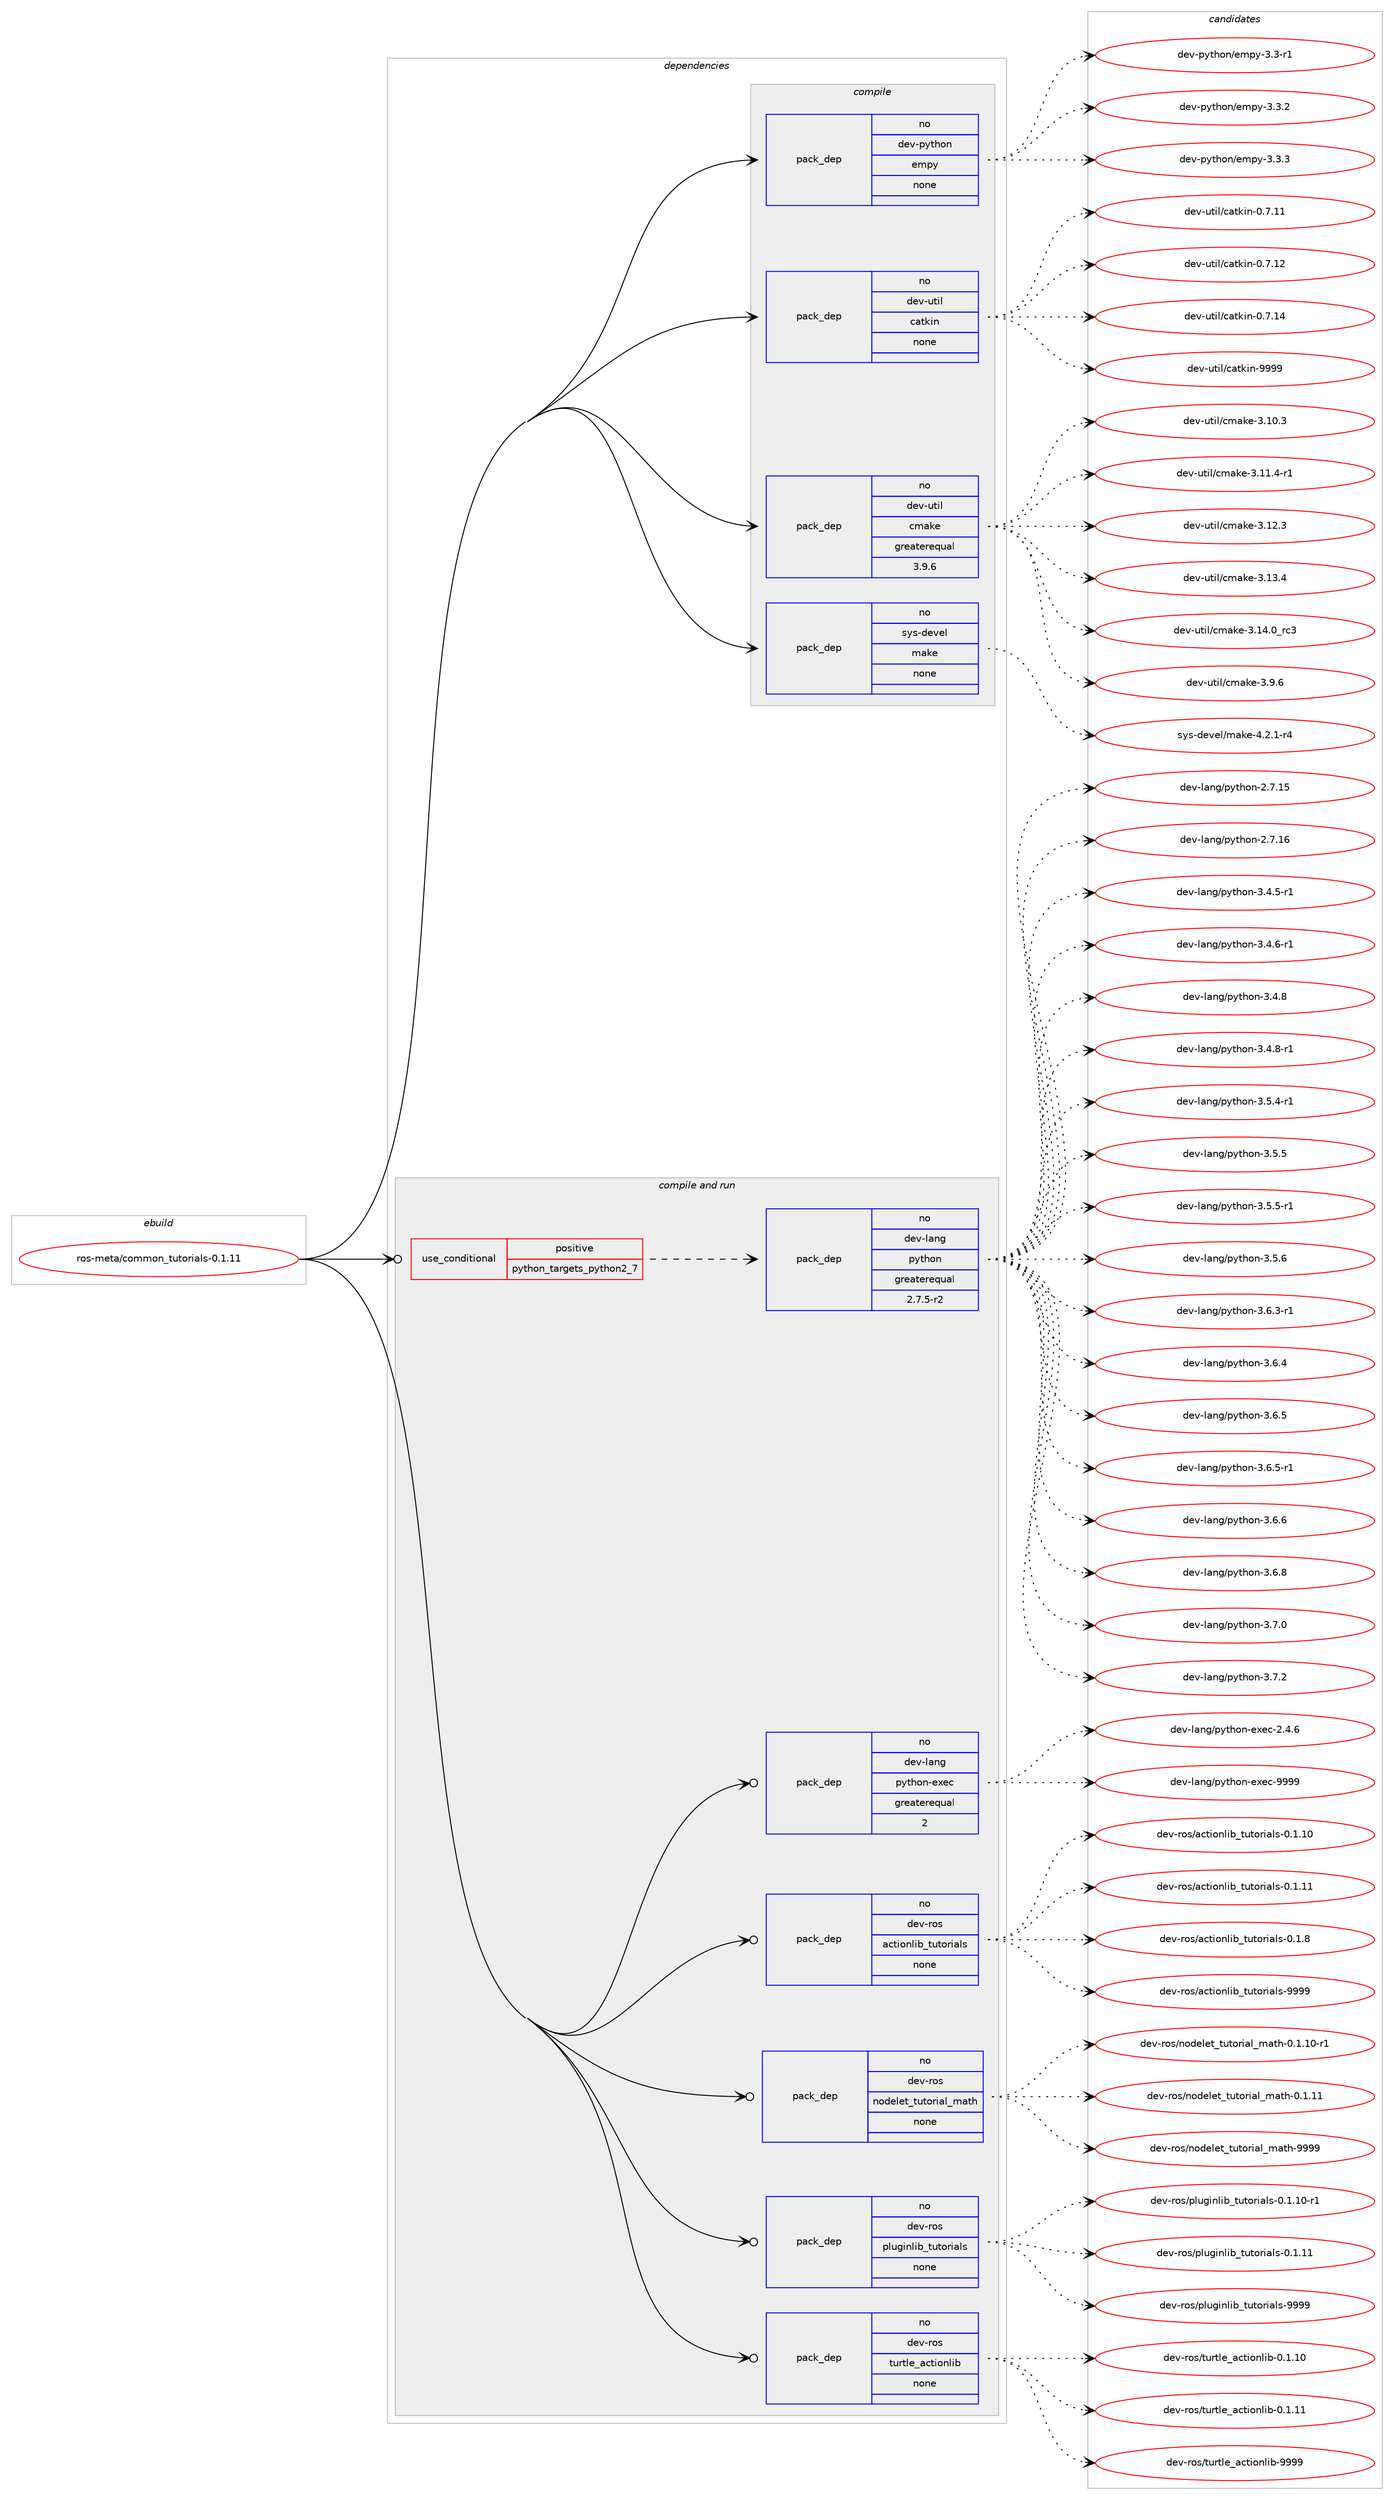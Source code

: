 digraph prolog {

# *************
# Graph options
# *************

newrank=true;
concentrate=true;
compound=true;
graph [rankdir=LR,fontname=Helvetica,fontsize=10,ranksep=1.5];#, ranksep=2.5, nodesep=0.2];
edge  [arrowhead=vee];
node  [fontname=Helvetica,fontsize=10];

# **********
# The ebuild
# **********

subgraph cluster_leftcol {
color=gray;
rank=same;
label=<<i>ebuild</i>>;
id [label="ros-meta/common_tutorials-0.1.11", color=red, width=4, href="../ros-meta/common_tutorials-0.1.11.svg"];
}

# ****************
# The dependencies
# ****************

subgraph cluster_midcol {
color=gray;
label=<<i>dependencies</i>>;
subgraph cluster_compile {
fillcolor="#eeeeee";
style=filled;
label=<<i>compile</i>>;
subgraph pack1203078 {
dependency1682279 [label=<<TABLE BORDER="0" CELLBORDER="1" CELLSPACING="0" CELLPADDING="4" WIDTH="220"><TR><TD ROWSPAN="6" CELLPADDING="30">pack_dep</TD></TR><TR><TD WIDTH="110">no</TD></TR><TR><TD>dev-python</TD></TR><TR><TD>empy</TD></TR><TR><TD>none</TD></TR><TR><TD></TD></TR></TABLE>>, shape=none, color=blue];
}
id:e -> dependency1682279:w [weight=20,style="solid",arrowhead="vee"];
subgraph pack1203079 {
dependency1682280 [label=<<TABLE BORDER="0" CELLBORDER="1" CELLSPACING="0" CELLPADDING="4" WIDTH="220"><TR><TD ROWSPAN="6" CELLPADDING="30">pack_dep</TD></TR><TR><TD WIDTH="110">no</TD></TR><TR><TD>dev-util</TD></TR><TR><TD>catkin</TD></TR><TR><TD>none</TD></TR><TR><TD></TD></TR></TABLE>>, shape=none, color=blue];
}
id:e -> dependency1682280:w [weight=20,style="solid",arrowhead="vee"];
subgraph pack1203080 {
dependency1682281 [label=<<TABLE BORDER="0" CELLBORDER="1" CELLSPACING="0" CELLPADDING="4" WIDTH="220"><TR><TD ROWSPAN="6" CELLPADDING="30">pack_dep</TD></TR><TR><TD WIDTH="110">no</TD></TR><TR><TD>dev-util</TD></TR><TR><TD>cmake</TD></TR><TR><TD>greaterequal</TD></TR><TR><TD>3.9.6</TD></TR></TABLE>>, shape=none, color=blue];
}
id:e -> dependency1682281:w [weight=20,style="solid",arrowhead="vee"];
subgraph pack1203081 {
dependency1682282 [label=<<TABLE BORDER="0" CELLBORDER="1" CELLSPACING="0" CELLPADDING="4" WIDTH="220"><TR><TD ROWSPAN="6" CELLPADDING="30">pack_dep</TD></TR><TR><TD WIDTH="110">no</TD></TR><TR><TD>sys-devel</TD></TR><TR><TD>make</TD></TR><TR><TD>none</TD></TR><TR><TD></TD></TR></TABLE>>, shape=none, color=blue];
}
id:e -> dependency1682282:w [weight=20,style="solid",arrowhead="vee"];
}
subgraph cluster_compileandrun {
fillcolor="#eeeeee";
style=filled;
label=<<i>compile and run</i>>;
subgraph cond451672 {
dependency1682283 [label=<<TABLE BORDER="0" CELLBORDER="1" CELLSPACING="0" CELLPADDING="4"><TR><TD ROWSPAN="3" CELLPADDING="10">use_conditional</TD></TR><TR><TD>positive</TD></TR><TR><TD>python_targets_python2_7</TD></TR></TABLE>>, shape=none, color=red];
subgraph pack1203082 {
dependency1682284 [label=<<TABLE BORDER="0" CELLBORDER="1" CELLSPACING="0" CELLPADDING="4" WIDTH="220"><TR><TD ROWSPAN="6" CELLPADDING="30">pack_dep</TD></TR><TR><TD WIDTH="110">no</TD></TR><TR><TD>dev-lang</TD></TR><TR><TD>python</TD></TR><TR><TD>greaterequal</TD></TR><TR><TD>2.7.5-r2</TD></TR></TABLE>>, shape=none, color=blue];
}
dependency1682283:e -> dependency1682284:w [weight=20,style="dashed",arrowhead="vee"];
}
id:e -> dependency1682283:w [weight=20,style="solid",arrowhead="odotvee"];
subgraph pack1203083 {
dependency1682285 [label=<<TABLE BORDER="0" CELLBORDER="1" CELLSPACING="0" CELLPADDING="4" WIDTH="220"><TR><TD ROWSPAN="6" CELLPADDING="30">pack_dep</TD></TR><TR><TD WIDTH="110">no</TD></TR><TR><TD>dev-lang</TD></TR><TR><TD>python-exec</TD></TR><TR><TD>greaterequal</TD></TR><TR><TD>2</TD></TR></TABLE>>, shape=none, color=blue];
}
id:e -> dependency1682285:w [weight=20,style="solid",arrowhead="odotvee"];
subgraph pack1203084 {
dependency1682286 [label=<<TABLE BORDER="0" CELLBORDER="1" CELLSPACING="0" CELLPADDING="4" WIDTH="220"><TR><TD ROWSPAN="6" CELLPADDING="30">pack_dep</TD></TR><TR><TD WIDTH="110">no</TD></TR><TR><TD>dev-ros</TD></TR><TR><TD>actionlib_tutorials</TD></TR><TR><TD>none</TD></TR><TR><TD></TD></TR></TABLE>>, shape=none, color=blue];
}
id:e -> dependency1682286:w [weight=20,style="solid",arrowhead="odotvee"];
subgraph pack1203085 {
dependency1682287 [label=<<TABLE BORDER="0" CELLBORDER="1" CELLSPACING="0" CELLPADDING="4" WIDTH="220"><TR><TD ROWSPAN="6" CELLPADDING="30">pack_dep</TD></TR><TR><TD WIDTH="110">no</TD></TR><TR><TD>dev-ros</TD></TR><TR><TD>nodelet_tutorial_math</TD></TR><TR><TD>none</TD></TR><TR><TD></TD></TR></TABLE>>, shape=none, color=blue];
}
id:e -> dependency1682287:w [weight=20,style="solid",arrowhead="odotvee"];
subgraph pack1203086 {
dependency1682288 [label=<<TABLE BORDER="0" CELLBORDER="1" CELLSPACING="0" CELLPADDING="4" WIDTH="220"><TR><TD ROWSPAN="6" CELLPADDING="30">pack_dep</TD></TR><TR><TD WIDTH="110">no</TD></TR><TR><TD>dev-ros</TD></TR><TR><TD>pluginlib_tutorials</TD></TR><TR><TD>none</TD></TR><TR><TD></TD></TR></TABLE>>, shape=none, color=blue];
}
id:e -> dependency1682288:w [weight=20,style="solid",arrowhead="odotvee"];
subgraph pack1203087 {
dependency1682289 [label=<<TABLE BORDER="0" CELLBORDER="1" CELLSPACING="0" CELLPADDING="4" WIDTH="220"><TR><TD ROWSPAN="6" CELLPADDING="30">pack_dep</TD></TR><TR><TD WIDTH="110">no</TD></TR><TR><TD>dev-ros</TD></TR><TR><TD>turtle_actionlib</TD></TR><TR><TD>none</TD></TR><TR><TD></TD></TR></TABLE>>, shape=none, color=blue];
}
id:e -> dependency1682289:w [weight=20,style="solid",arrowhead="odotvee"];
}
subgraph cluster_run {
fillcolor="#eeeeee";
style=filled;
label=<<i>run</i>>;
}
}

# **************
# The candidates
# **************

subgraph cluster_choices {
rank=same;
color=gray;
label=<<i>candidates</i>>;

subgraph choice1203078 {
color=black;
nodesep=1;
choice1001011184511212111610411111047101109112121455146514511449 [label="dev-python/empy-3.3-r1", color=red, width=4,href="../dev-python/empy-3.3-r1.svg"];
choice1001011184511212111610411111047101109112121455146514650 [label="dev-python/empy-3.3.2", color=red, width=4,href="../dev-python/empy-3.3.2.svg"];
choice1001011184511212111610411111047101109112121455146514651 [label="dev-python/empy-3.3.3", color=red, width=4,href="../dev-python/empy-3.3.3.svg"];
dependency1682279:e -> choice1001011184511212111610411111047101109112121455146514511449:w [style=dotted,weight="100"];
dependency1682279:e -> choice1001011184511212111610411111047101109112121455146514650:w [style=dotted,weight="100"];
dependency1682279:e -> choice1001011184511212111610411111047101109112121455146514651:w [style=dotted,weight="100"];
}
subgraph choice1203079 {
color=black;
nodesep=1;
choice1001011184511711610510847999711610710511045484655464949 [label="dev-util/catkin-0.7.11", color=red, width=4,href="../dev-util/catkin-0.7.11.svg"];
choice1001011184511711610510847999711610710511045484655464950 [label="dev-util/catkin-0.7.12", color=red, width=4,href="../dev-util/catkin-0.7.12.svg"];
choice1001011184511711610510847999711610710511045484655464952 [label="dev-util/catkin-0.7.14", color=red, width=4,href="../dev-util/catkin-0.7.14.svg"];
choice100101118451171161051084799971161071051104557575757 [label="dev-util/catkin-9999", color=red, width=4,href="../dev-util/catkin-9999.svg"];
dependency1682280:e -> choice1001011184511711610510847999711610710511045484655464949:w [style=dotted,weight="100"];
dependency1682280:e -> choice1001011184511711610510847999711610710511045484655464950:w [style=dotted,weight="100"];
dependency1682280:e -> choice1001011184511711610510847999711610710511045484655464952:w [style=dotted,weight="100"];
dependency1682280:e -> choice100101118451171161051084799971161071051104557575757:w [style=dotted,weight="100"];
}
subgraph choice1203080 {
color=black;
nodesep=1;
choice1001011184511711610510847991099710710145514649484651 [label="dev-util/cmake-3.10.3", color=red, width=4,href="../dev-util/cmake-3.10.3.svg"];
choice10010111845117116105108479910997107101455146494946524511449 [label="dev-util/cmake-3.11.4-r1", color=red, width=4,href="../dev-util/cmake-3.11.4-r1.svg"];
choice1001011184511711610510847991099710710145514649504651 [label="dev-util/cmake-3.12.3", color=red, width=4,href="../dev-util/cmake-3.12.3.svg"];
choice1001011184511711610510847991099710710145514649514652 [label="dev-util/cmake-3.13.4", color=red, width=4,href="../dev-util/cmake-3.13.4.svg"];
choice1001011184511711610510847991099710710145514649524648951149951 [label="dev-util/cmake-3.14.0_rc3", color=red, width=4,href="../dev-util/cmake-3.14.0_rc3.svg"];
choice10010111845117116105108479910997107101455146574654 [label="dev-util/cmake-3.9.6", color=red, width=4,href="../dev-util/cmake-3.9.6.svg"];
dependency1682281:e -> choice1001011184511711610510847991099710710145514649484651:w [style=dotted,weight="100"];
dependency1682281:e -> choice10010111845117116105108479910997107101455146494946524511449:w [style=dotted,weight="100"];
dependency1682281:e -> choice1001011184511711610510847991099710710145514649504651:w [style=dotted,weight="100"];
dependency1682281:e -> choice1001011184511711610510847991099710710145514649514652:w [style=dotted,weight="100"];
dependency1682281:e -> choice1001011184511711610510847991099710710145514649524648951149951:w [style=dotted,weight="100"];
dependency1682281:e -> choice10010111845117116105108479910997107101455146574654:w [style=dotted,weight="100"];
}
subgraph choice1203081 {
color=black;
nodesep=1;
choice1151211154510010111810110847109971071014552465046494511452 [label="sys-devel/make-4.2.1-r4", color=red, width=4,href="../sys-devel/make-4.2.1-r4.svg"];
dependency1682282:e -> choice1151211154510010111810110847109971071014552465046494511452:w [style=dotted,weight="100"];
}
subgraph choice1203082 {
color=black;
nodesep=1;
choice10010111845108971101034711212111610411111045504655464953 [label="dev-lang/python-2.7.15", color=red, width=4,href="../dev-lang/python-2.7.15.svg"];
choice10010111845108971101034711212111610411111045504655464954 [label="dev-lang/python-2.7.16", color=red, width=4,href="../dev-lang/python-2.7.16.svg"];
choice1001011184510897110103471121211161041111104551465246534511449 [label="dev-lang/python-3.4.5-r1", color=red, width=4,href="../dev-lang/python-3.4.5-r1.svg"];
choice1001011184510897110103471121211161041111104551465246544511449 [label="dev-lang/python-3.4.6-r1", color=red, width=4,href="../dev-lang/python-3.4.6-r1.svg"];
choice100101118451089711010347112121116104111110455146524656 [label="dev-lang/python-3.4.8", color=red, width=4,href="../dev-lang/python-3.4.8.svg"];
choice1001011184510897110103471121211161041111104551465246564511449 [label="dev-lang/python-3.4.8-r1", color=red, width=4,href="../dev-lang/python-3.4.8-r1.svg"];
choice1001011184510897110103471121211161041111104551465346524511449 [label="dev-lang/python-3.5.4-r1", color=red, width=4,href="../dev-lang/python-3.5.4-r1.svg"];
choice100101118451089711010347112121116104111110455146534653 [label="dev-lang/python-3.5.5", color=red, width=4,href="../dev-lang/python-3.5.5.svg"];
choice1001011184510897110103471121211161041111104551465346534511449 [label="dev-lang/python-3.5.5-r1", color=red, width=4,href="../dev-lang/python-3.5.5-r1.svg"];
choice100101118451089711010347112121116104111110455146534654 [label="dev-lang/python-3.5.6", color=red, width=4,href="../dev-lang/python-3.5.6.svg"];
choice1001011184510897110103471121211161041111104551465446514511449 [label="dev-lang/python-3.6.3-r1", color=red, width=4,href="../dev-lang/python-3.6.3-r1.svg"];
choice100101118451089711010347112121116104111110455146544652 [label="dev-lang/python-3.6.4", color=red, width=4,href="../dev-lang/python-3.6.4.svg"];
choice100101118451089711010347112121116104111110455146544653 [label="dev-lang/python-3.6.5", color=red, width=4,href="../dev-lang/python-3.6.5.svg"];
choice1001011184510897110103471121211161041111104551465446534511449 [label="dev-lang/python-3.6.5-r1", color=red, width=4,href="../dev-lang/python-3.6.5-r1.svg"];
choice100101118451089711010347112121116104111110455146544654 [label="dev-lang/python-3.6.6", color=red, width=4,href="../dev-lang/python-3.6.6.svg"];
choice100101118451089711010347112121116104111110455146544656 [label="dev-lang/python-3.6.8", color=red, width=4,href="../dev-lang/python-3.6.8.svg"];
choice100101118451089711010347112121116104111110455146554648 [label="dev-lang/python-3.7.0", color=red, width=4,href="../dev-lang/python-3.7.0.svg"];
choice100101118451089711010347112121116104111110455146554650 [label="dev-lang/python-3.7.2", color=red, width=4,href="../dev-lang/python-3.7.2.svg"];
dependency1682284:e -> choice10010111845108971101034711212111610411111045504655464953:w [style=dotted,weight="100"];
dependency1682284:e -> choice10010111845108971101034711212111610411111045504655464954:w [style=dotted,weight="100"];
dependency1682284:e -> choice1001011184510897110103471121211161041111104551465246534511449:w [style=dotted,weight="100"];
dependency1682284:e -> choice1001011184510897110103471121211161041111104551465246544511449:w [style=dotted,weight="100"];
dependency1682284:e -> choice100101118451089711010347112121116104111110455146524656:w [style=dotted,weight="100"];
dependency1682284:e -> choice1001011184510897110103471121211161041111104551465246564511449:w [style=dotted,weight="100"];
dependency1682284:e -> choice1001011184510897110103471121211161041111104551465346524511449:w [style=dotted,weight="100"];
dependency1682284:e -> choice100101118451089711010347112121116104111110455146534653:w [style=dotted,weight="100"];
dependency1682284:e -> choice1001011184510897110103471121211161041111104551465346534511449:w [style=dotted,weight="100"];
dependency1682284:e -> choice100101118451089711010347112121116104111110455146534654:w [style=dotted,weight="100"];
dependency1682284:e -> choice1001011184510897110103471121211161041111104551465446514511449:w [style=dotted,weight="100"];
dependency1682284:e -> choice100101118451089711010347112121116104111110455146544652:w [style=dotted,weight="100"];
dependency1682284:e -> choice100101118451089711010347112121116104111110455146544653:w [style=dotted,weight="100"];
dependency1682284:e -> choice1001011184510897110103471121211161041111104551465446534511449:w [style=dotted,weight="100"];
dependency1682284:e -> choice100101118451089711010347112121116104111110455146544654:w [style=dotted,weight="100"];
dependency1682284:e -> choice100101118451089711010347112121116104111110455146544656:w [style=dotted,weight="100"];
dependency1682284:e -> choice100101118451089711010347112121116104111110455146554648:w [style=dotted,weight="100"];
dependency1682284:e -> choice100101118451089711010347112121116104111110455146554650:w [style=dotted,weight="100"];
}
subgraph choice1203083 {
color=black;
nodesep=1;
choice1001011184510897110103471121211161041111104510112010199455046524654 [label="dev-lang/python-exec-2.4.6", color=red, width=4,href="../dev-lang/python-exec-2.4.6.svg"];
choice10010111845108971101034711212111610411111045101120101994557575757 [label="dev-lang/python-exec-9999", color=red, width=4,href="../dev-lang/python-exec-9999.svg"];
dependency1682285:e -> choice1001011184510897110103471121211161041111104510112010199455046524654:w [style=dotted,weight="100"];
dependency1682285:e -> choice10010111845108971101034711212111610411111045101120101994557575757:w [style=dotted,weight="100"];
}
subgraph choice1203084 {
color=black;
nodesep=1;
choice1001011184511411111547979911610511111010810598951161171161111141059710811545484649464948 [label="dev-ros/actionlib_tutorials-0.1.10", color=red, width=4,href="../dev-ros/actionlib_tutorials-0.1.10.svg"];
choice1001011184511411111547979911610511111010810598951161171161111141059710811545484649464949 [label="dev-ros/actionlib_tutorials-0.1.11", color=red, width=4,href="../dev-ros/actionlib_tutorials-0.1.11.svg"];
choice10010111845114111115479799116105111110108105989511611711611111410597108115454846494656 [label="dev-ros/actionlib_tutorials-0.1.8", color=red, width=4,href="../dev-ros/actionlib_tutorials-0.1.8.svg"];
choice100101118451141111154797991161051111101081059895116117116111114105971081154557575757 [label="dev-ros/actionlib_tutorials-9999", color=red, width=4,href="../dev-ros/actionlib_tutorials-9999.svg"];
dependency1682286:e -> choice1001011184511411111547979911610511111010810598951161171161111141059710811545484649464948:w [style=dotted,weight="100"];
dependency1682286:e -> choice1001011184511411111547979911610511111010810598951161171161111141059710811545484649464949:w [style=dotted,weight="100"];
dependency1682286:e -> choice10010111845114111115479799116105111110108105989511611711611111410597108115454846494656:w [style=dotted,weight="100"];
dependency1682286:e -> choice100101118451141111154797991161051111101081059895116117116111114105971081154557575757:w [style=dotted,weight="100"];
}
subgraph choice1203085 {
color=black;
nodesep=1;
choice100101118451141111154711011110010110810111695116117116111114105971089510997116104454846494649484511449 [label="dev-ros/nodelet_tutorial_math-0.1.10-r1", color=red, width=4,href="../dev-ros/nodelet_tutorial_math-0.1.10-r1.svg"];
choice10010111845114111115471101111001011081011169511611711611111410597108951099711610445484649464949 [label="dev-ros/nodelet_tutorial_math-0.1.11", color=red, width=4,href="../dev-ros/nodelet_tutorial_math-0.1.11.svg"];
choice1001011184511411111547110111100101108101116951161171161111141059710895109971161044557575757 [label="dev-ros/nodelet_tutorial_math-9999", color=red, width=4,href="../dev-ros/nodelet_tutorial_math-9999.svg"];
dependency1682287:e -> choice100101118451141111154711011110010110810111695116117116111114105971089510997116104454846494649484511449:w [style=dotted,weight="100"];
dependency1682287:e -> choice10010111845114111115471101111001011081011169511611711611111410597108951099711610445484649464949:w [style=dotted,weight="100"];
dependency1682287:e -> choice1001011184511411111547110111100101108101116951161171161111141059710895109971161044557575757:w [style=dotted,weight="100"];
}
subgraph choice1203086 {
color=black;
nodesep=1;
choice1001011184511411111547112108117103105110108105989511611711611111410597108115454846494649484511449 [label="dev-ros/pluginlib_tutorials-0.1.10-r1", color=red, width=4,href="../dev-ros/pluginlib_tutorials-0.1.10-r1.svg"];
choice100101118451141111154711210811710310511010810598951161171161111141059710811545484649464949 [label="dev-ros/pluginlib_tutorials-0.1.11", color=red, width=4,href="../dev-ros/pluginlib_tutorials-0.1.11.svg"];
choice10010111845114111115471121081171031051101081059895116117116111114105971081154557575757 [label="dev-ros/pluginlib_tutorials-9999", color=red, width=4,href="../dev-ros/pluginlib_tutorials-9999.svg"];
dependency1682288:e -> choice1001011184511411111547112108117103105110108105989511611711611111410597108115454846494649484511449:w [style=dotted,weight="100"];
dependency1682288:e -> choice100101118451141111154711210811710310511010810598951161171161111141059710811545484649464949:w [style=dotted,weight="100"];
dependency1682288:e -> choice10010111845114111115471121081171031051101081059895116117116111114105971081154557575757:w [style=dotted,weight="100"];
}
subgraph choice1203087 {
color=black;
nodesep=1;
choice10010111845114111115471161171141161081019597991161051111101081059845484649464948 [label="dev-ros/turtle_actionlib-0.1.10", color=red, width=4,href="../dev-ros/turtle_actionlib-0.1.10.svg"];
choice10010111845114111115471161171141161081019597991161051111101081059845484649464949 [label="dev-ros/turtle_actionlib-0.1.11", color=red, width=4,href="../dev-ros/turtle_actionlib-0.1.11.svg"];
choice1001011184511411111547116117114116108101959799116105111110108105984557575757 [label="dev-ros/turtle_actionlib-9999", color=red, width=4,href="../dev-ros/turtle_actionlib-9999.svg"];
dependency1682289:e -> choice10010111845114111115471161171141161081019597991161051111101081059845484649464948:w [style=dotted,weight="100"];
dependency1682289:e -> choice10010111845114111115471161171141161081019597991161051111101081059845484649464949:w [style=dotted,weight="100"];
dependency1682289:e -> choice1001011184511411111547116117114116108101959799116105111110108105984557575757:w [style=dotted,weight="100"];
}
}

}
